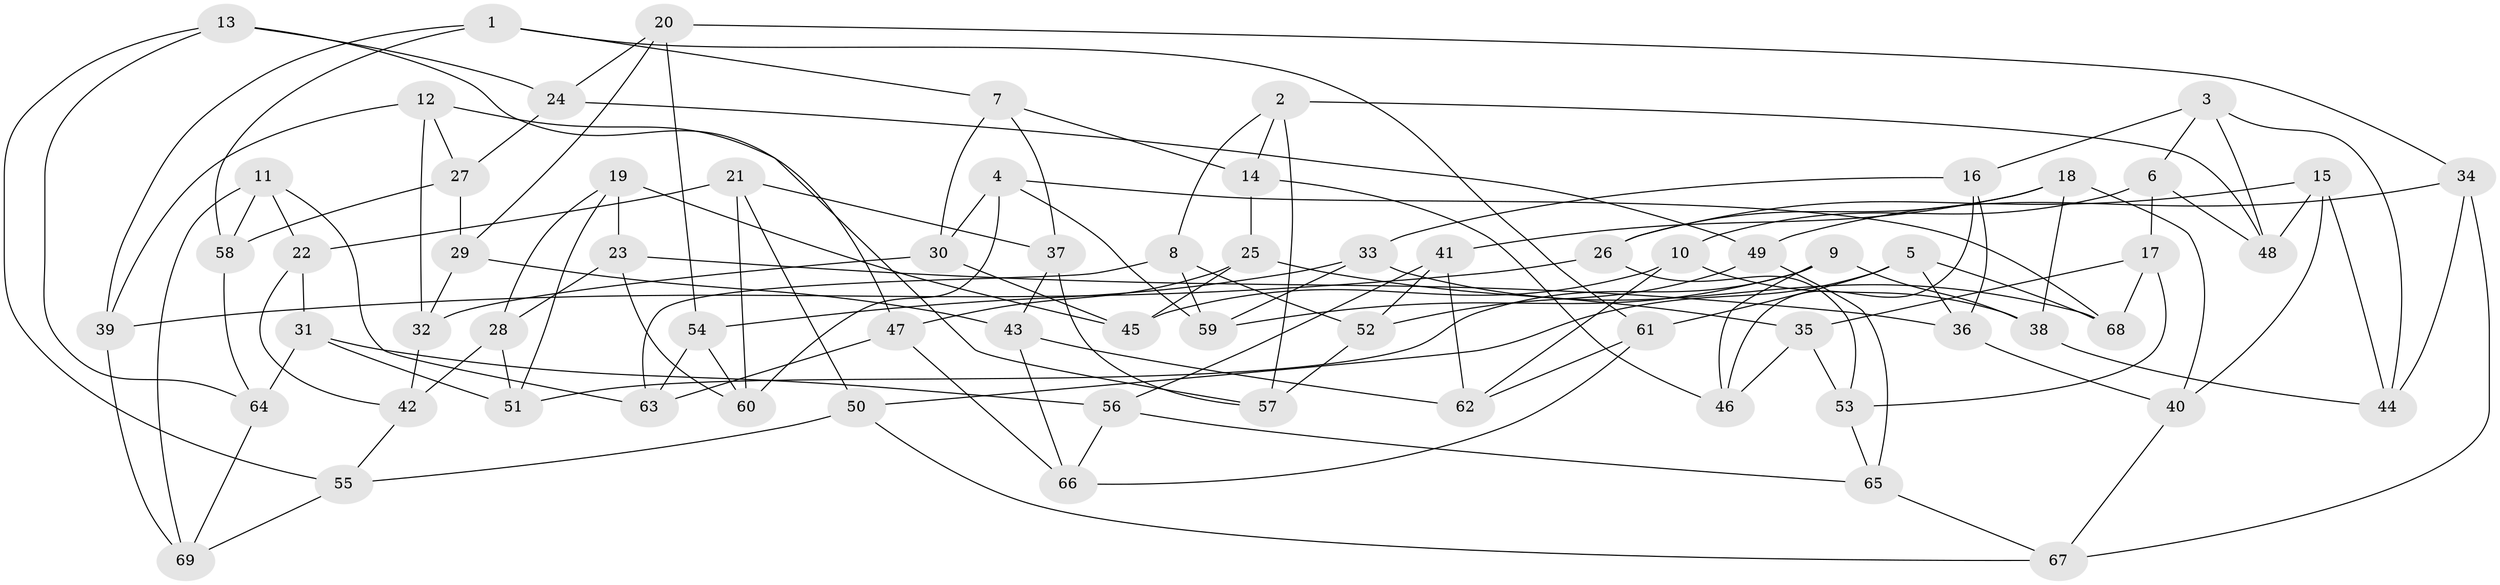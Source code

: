// coarse degree distribution, {3: 0.09523809523809523, 4: 0.40476190476190477, 5: 0.19047619047619047, 6: 0.30952380952380953}
// Generated by graph-tools (version 1.1) at 2025/38/03/04/25 23:38:10]
// undirected, 69 vertices, 138 edges
graph export_dot {
  node [color=gray90,style=filled];
  1;
  2;
  3;
  4;
  5;
  6;
  7;
  8;
  9;
  10;
  11;
  12;
  13;
  14;
  15;
  16;
  17;
  18;
  19;
  20;
  21;
  22;
  23;
  24;
  25;
  26;
  27;
  28;
  29;
  30;
  31;
  32;
  33;
  34;
  35;
  36;
  37;
  38;
  39;
  40;
  41;
  42;
  43;
  44;
  45;
  46;
  47;
  48;
  49;
  50;
  51;
  52;
  53;
  54;
  55;
  56;
  57;
  58;
  59;
  60;
  61;
  62;
  63;
  64;
  65;
  66;
  67;
  68;
  69;
  1 -- 7;
  1 -- 58;
  1 -- 39;
  1 -- 61;
  2 -- 57;
  2 -- 48;
  2 -- 14;
  2 -- 8;
  3 -- 16;
  3 -- 44;
  3 -- 48;
  3 -- 6;
  4 -- 30;
  4 -- 59;
  4 -- 68;
  4 -- 60;
  5 -- 61;
  5 -- 68;
  5 -- 36;
  5 -- 50;
  6 -- 10;
  6 -- 17;
  6 -- 48;
  7 -- 37;
  7 -- 14;
  7 -- 30;
  8 -- 52;
  8 -- 59;
  8 -- 63;
  9 -- 59;
  9 -- 51;
  9 -- 46;
  9 -- 38;
  10 -- 62;
  10 -- 38;
  10 -- 45;
  11 -- 22;
  11 -- 63;
  11 -- 58;
  11 -- 69;
  12 -- 32;
  12 -- 39;
  12 -- 57;
  12 -- 27;
  13 -- 55;
  13 -- 47;
  13 -- 64;
  13 -- 24;
  14 -- 25;
  14 -- 46;
  15 -- 44;
  15 -- 40;
  15 -- 48;
  15 -- 26;
  16 -- 46;
  16 -- 36;
  16 -- 33;
  17 -- 35;
  17 -- 53;
  17 -- 68;
  18 -- 41;
  18 -- 26;
  18 -- 40;
  18 -- 38;
  19 -- 28;
  19 -- 51;
  19 -- 45;
  19 -- 23;
  20 -- 54;
  20 -- 24;
  20 -- 34;
  20 -- 29;
  21 -- 60;
  21 -- 50;
  21 -- 37;
  21 -- 22;
  22 -- 31;
  22 -- 42;
  23 -- 36;
  23 -- 60;
  23 -- 28;
  24 -- 27;
  24 -- 49;
  25 -- 35;
  25 -- 47;
  25 -- 45;
  26 -- 53;
  26 -- 39;
  27 -- 58;
  27 -- 29;
  28 -- 42;
  28 -- 51;
  29 -- 32;
  29 -- 43;
  30 -- 45;
  30 -- 32;
  31 -- 56;
  31 -- 64;
  31 -- 51;
  32 -- 42;
  33 -- 59;
  33 -- 68;
  33 -- 54;
  34 -- 44;
  34 -- 49;
  34 -- 67;
  35 -- 46;
  35 -- 53;
  36 -- 40;
  37 -- 57;
  37 -- 43;
  38 -- 44;
  39 -- 69;
  40 -- 67;
  41 -- 56;
  41 -- 52;
  41 -- 62;
  42 -- 55;
  43 -- 66;
  43 -- 62;
  47 -- 63;
  47 -- 66;
  49 -- 52;
  49 -- 65;
  50 -- 67;
  50 -- 55;
  52 -- 57;
  53 -- 65;
  54 -- 60;
  54 -- 63;
  55 -- 69;
  56 -- 65;
  56 -- 66;
  58 -- 64;
  61 -- 66;
  61 -- 62;
  64 -- 69;
  65 -- 67;
}

